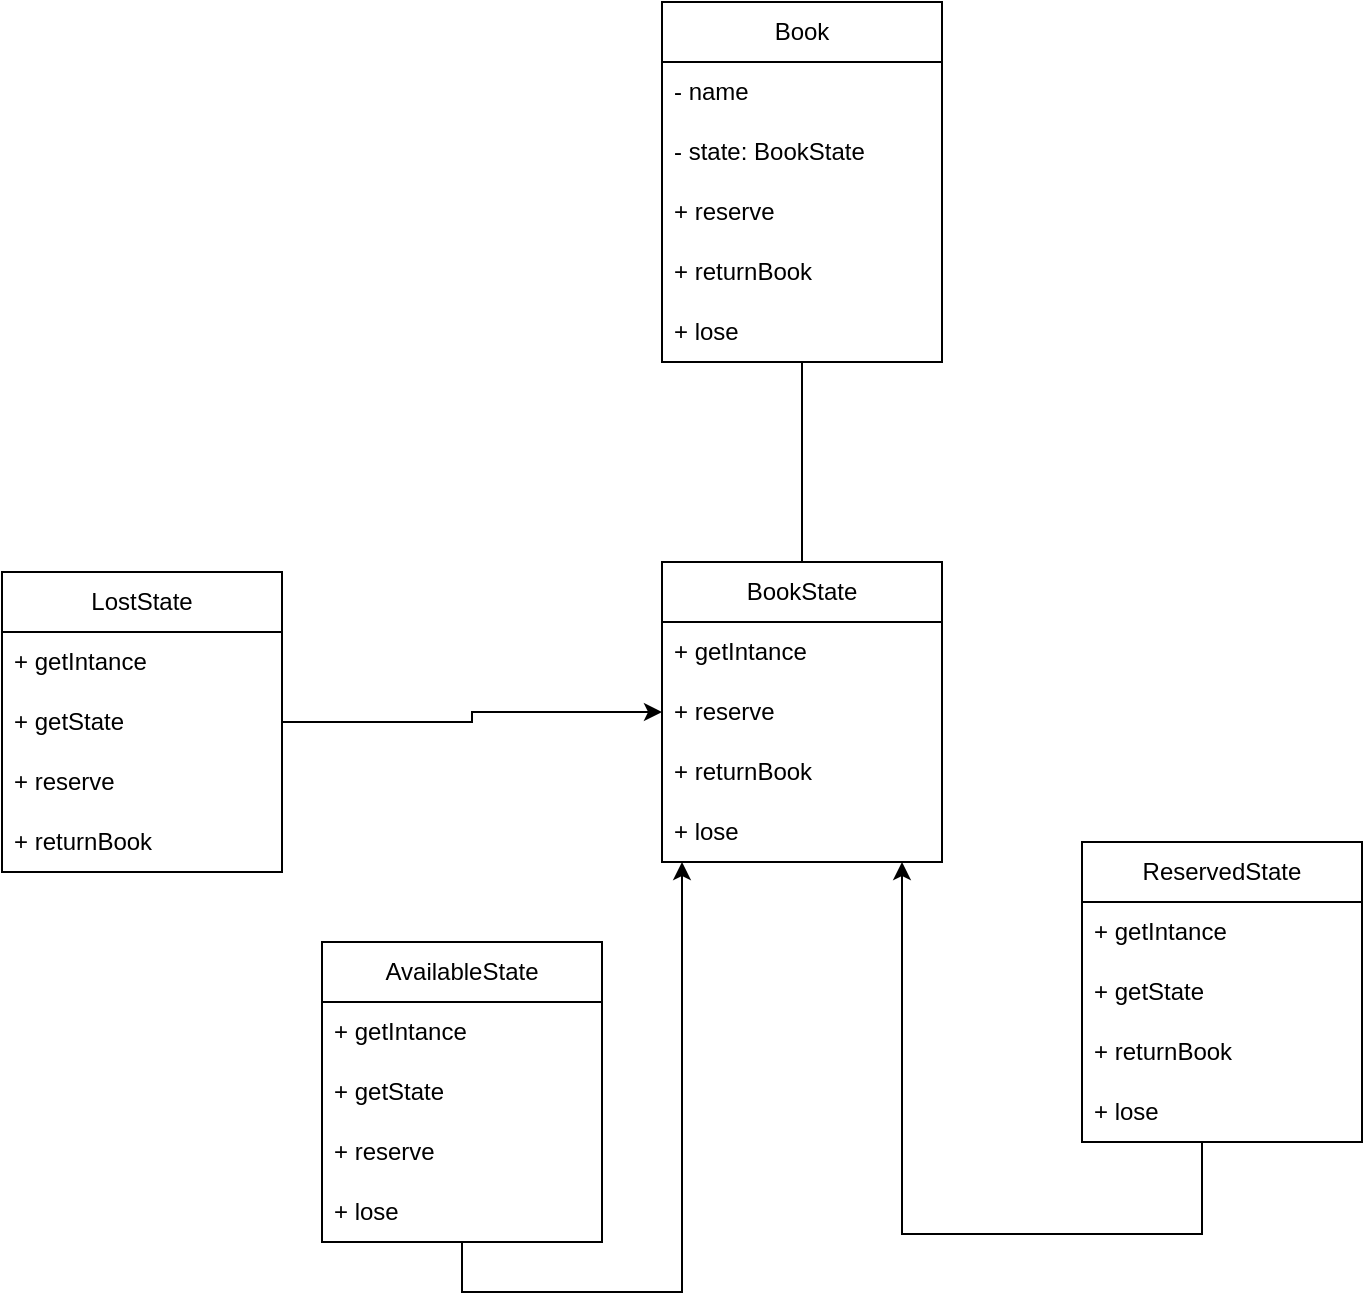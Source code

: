 <mxfile version="24.6.2" type="device">
  <diagram name="Página-1" id="cJL-EvHuhSjoFbNI82mK">
    <mxGraphModel dx="2420" dy="871" grid="1" gridSize="10" guides="1" tooltips="1" connect="1" arrows="1" fold="1" page="1" pageScale="1" pageWidth="827" pageHeight="1169" math="0" shadow="0">
      <root>
        <mxCell id="0" />
        <mxCell id="1" parent="0" />
        <mxCell id="Kn4mJ5_Dmjw2z3tw676m-1" value="BookState" style="swimlane;fontStyle=0;childLayout=stackLayout;horizontal=1;startSize=30;horizontalStack=0;resizeParent=1;resizeParentMax=0;resizeLast=0;collapsible=1;marginBottom=0;whiteSpace=wrap;html=1;" parent="1" vertex="1">
          <mxGeometry x="160" y="430" width="140" height="150" as="geometry" />
        </mxCell>
        <mxCell id="Kn4mJ5_Dmjw2z3tw676m-7" value="+ getIntance" style="text;strokeColor=none;fillColor=none;align=left;verticalAlign=middle;spacingLeft=4;spacingRight=4;overflow=hidden;points=[[0,0.5],[1,0.5]];portConstraint=eastwest;rotatable=0;whiteSpace=wrap;html=1;" parent="Kn4mJ5_Dmjw2z3tw676m-1" vertex="1">
          <mxGeometry y="30" width="140" height="30" as="geometry" />
        </mxCell>
        <mxCell id="Kn4mJ5_Dmjw2z3tw676m-2" value="+ reserve" style="text;strokeColor=none;fillColor=none;align=left;verticalAlign=middle;spacingLeft=4;spacingRight=4;overflow=hidden;points=[[0,0.5],[1,0.5]];portConstraint=eastwest;rotatable=0;whiteSpace=wrap;html=1;" parent="Kn4mJ5_Dmjw2z3tw676m-1" vertex="1">
          <mxGeometry y="60" width="140" height="30" as="geometry" />
        </mxCell>
        <mxCell id="Kn4mJ5_Dmjw2z3tw676m-5" value="+ returnBook" style="text;strokeColor=none;fillColor=none;align=left;verticalAlign=middle;spacingLeft=4;spacingRight=4;overflow=hidden;points=[[0,0.5],[1,0.5]];portConstraint=eastwest;rotatable=0;whiteSpace=wrap;html=1;" parent="Kn4mJ5_Dmjw2z3tw676m-1" vertex="1">
          <mxGeometry y="90" width="140" height="30" as="geometry" />
        </mxCell>
        <mxCell id="Kn4mJ5_Dmjw2z3tw676m-6" value="+ lose" style="text;strokeColor=none;fillColor=none;align=left;verticalAlign=middle;spacingLeft=4;spacingRight=4;overflow=hidden;points=[[0,0.5],[1,0.5]];portConstraint=eastwest;rotatable=0;whiteSpace=wrap;html=1;" parent="Kn4mJ5_Dmjw2z3tw676m-1" vertex="1">
          <mxGeometry y="120" width="140" height="30" as="geometry" />
        </mxCell>
        <mxCell id="Kn4mJ5_Dmjw2z3tw676m-9" value="Book" style="swimlane;fontStyle=0;childLayout=stackLayout;horizontal=1;startSize=30;horizontalStack=0;resizeParent=1;resizeParentMax=0;resizeLast=0;collapsible=1;marginBottom=0;whiteSpace=wrap;html=1;" parent="1" vertex="1">
          <mxGeometry x="160" y="150" width="140" height="180" as="geometry" />
        </mxCell>
        <mxCell id="Kn4mJ5_Dmjw2z3tw676m-10" value="- name" style="text;strokeColor=none;fillColor=none;align=left;verticalAlign=middle;spacingLeft=4;spacingRight=4;overflow=hidden;points=[[0,0.5],[1,0.5]];portConstraint=eastwest;rotatable=0;whiteSpace=wrap;html=1;" parent="Kn4mJ5_Dmjw2z3tw676m-9" vertex="1">
          <mxGeometry y="30" width="140" height="30" as="geometry" />
        </mxCell>
        <mxCell id="Kn4mJ5_Dmjw2z3tw676m-16" value="- state: BookState" style="text;strokeColor=none;fillColor=none;align=left;verticalAlign=middle;spacingLeft=4;spacingRight=4;overflow=hidden;points=[[0,0.5],[1,0.5]];portConstraint=eastwest;rotatable=0;whiteSpace=wrap;html=1;strokeWidth=0;" parent="Kn4mJ5_Dmjw2z3tw676m-9" vertex="1">
          <mxGeometry y="60" width="140" height="30" as="geometry" />
        </mxCell>
        <mxCell id="Kn4mJ5_Dmjw2z3tw676m-11" value="+ reserve" style="text;strokeColor=none;fillColor=none;align=left;verticalAlign=middle;spacingLeft=4;spacingRight=4;overflow=hidden;points=[[0,0.5],[1,0.5]];portConstraint=eastwest;rotatable=0;whiteSpace=wrap;html=1;" parent="Kn4mJ5_Dmjw2z3tw676m-9" vertex="1">
          <mxGeometry y="90" width="140" height="30" as="geometry" />
        </mxCell>
        <mxCell id="Kn4mJ5_Dmjw2z3tw676m-13" value="+ returnBook" style="text;strokeColor=none;fillColor=none;align=left;verticalAlign=middle;spacingLeft=4;spacingRight=4;overflow=hidden;points=[[0,0.5],[1,0.5]];portConstraint=eastwest;rotatable=0;whiteSpace=wrap;html=1;" parent="Kn4mJ5_Dmjw2z3tw676m-9" vertex="1">
          <mxGeometry y="120" width="140" height="30" as="geometry" />
        </mxCell>
        <mxCell id="Kn4mJ5_Dmjw2z3tw676m-14" value="+ lose" style="text;strokeColor=none;fillColor=none;align=left;verticalAlign=middle;spacingLeft=4;spacingRight=4;overflow=hidden;points=[[0,0.5],[1,0.5]];portConstraint=eastwest;rotatable=0;whiteSpace=wrap;html=1;" parent="Kn4mJ5_Dmjw2z3tw676m-9" vertex="1">
          <mxGeometry y="150" width="140" height="30" as="geometry" />
        </mxCell>
        <mxCell id="Kn4mJ5_Dmjw2z3tw676m-18" value="" style="endArrow=none;html=1;rounded=0;" parent="1" source="Kn4mJ5_Dmjw2z3tw676m-1" target="Kn4mJ5_Dmjw2z3tw676m-9" edge="1">
          <mxGeometry width="50" height="50" relative="1" as="geometry">
            <mxPoint x="390" y="450" as="sourcePoint" />
            <mxPoint x="440" y="400" as="targetPoint" />
          </mxGeometry>
        </mxCell>
        <mxCell id="Kn4mJ5_Dmjw2z3tw676m-35" style="edgeStyle=orthogonalEdgeStyle;rounded=0;orthogonalLoop=1;jettySize=auto;html=1;" parent="1" source="Kn4mJ5_Dmjw2z3tw676m-19" target="Kn4mJ5_Dmjw2z3tw676m-1" edge="1">
          <mxGeometry relative="1" as="geometry">
            <Array as="points">
              <mxPoint x="170" y="795" />
            </Array>
          </mxGeometry>
        </mxCell>
        <mxCell id="Kn4mJ5_Dmjw2z3tw676m-19" value="AvailableState" style="swimlane;fontStyle=0;childLayout=stackLayout;horizontal=1;startSize=30;horizontalStack=0;resizeParent=1;resizeParentMax=0;resizeLast=0;collapsible=1;marginBottom=0;whiteSpace=wrap;html=1;" parent="1" vertex="1">
          <mxGeometry x="-10" y="620" width="140" height="150" as="geometry" />
        </mxCell>
        <mxCell id="Kn4mJ5_Dmjw2z3tw676m-20" value="+ getIntance" style="text;strokeColor=none;fillColor=none;align=left;verticalAlign=middle;spacingLeft=4;spacingRight=4;overflow=hidden;points=[[0,0.5],[1,0.5]];portConstraint=eastwest;rotatable=0;whiteSpace=wrap;html=1;" parent="Kn4mJ5_Dmjw2z3tw676m-19" vertex="1">
          <mxGeometry y="30" width="140" height="30" as="geometry" />
        </mxCell>
        <mxCell id="Kn4mJ5_Dmjw2z3tw676m-26" value="+ getState" style="text;strokeColor=none;fillColor=none;align=left;verticalAlign=middle;spacingLeft=4;spacingRight=4;overflow=hidden;points=[[0,0.5],[1,0.5]];portConstraint=eastwest;rotatable=0;whiteSpace=wrap;html=1;" parent="Kn4mJ5_Dmjw2z3tw676m-19" vertex="1">
          <mxGeometry y="60" width="140" height="30" as="geometry" />
        </mxCell>
        <mxCell id="Kn4mJ5_Dmjw2z3tw676m-21" value="+ reserve" style="text;strokeColor=none;fillColor=none;align=left;verticalAlign=middle;spacingLeft=4;spacingRight=4;overflow=hidden;points=[[0,0.5],[1,0.5]];portConstraint=eastwest;rotatable=0;whiteSpace=wrap;html=1;" parent="Kn4mJ5_Dmjw2z3tw676m-19" vertex="1">
          <mxGeometry y="90" width="140" height="30" as="geometry" />
        </mxCell>
        <mxCell id="Kn4mJ5_Dmjw2z3tw676m-24" value="+ lose" style="text;strokeColor=none;fillColor=none;align=left;verticalAlign=middle;spacingLeft=4;spacingRight=4;overflow=hidden;points=[[0,0.5],[1,0.5]];portConstraint=eastwest;rotatable=0;whiteSpace=wrap;html=1;" parent="Kn4mJ5_Dmjw2z3tw676m-19" vertex="1">
          <mxGeometry y="120" width="140" height="30" as="geometry" />
        </mxCell>
        <mxCell id="Kn4mJ5_Dmjw2z3tw676m-36" style="edgeStyle=orthogonalEdgeStyle;rounded=0;orthogonalLoop=1;jettySize=auto;html=1;" parent="1" target="Kn4mJ5_Dmjw2z3tw676m-1" edge="1" source="Kn4mJ5_Dmjw2z3tw676m-27">
          <mxGeometry relative="1" as="geometry">
            <mxPoint x="430" y="765" as="sourcePoint" />
            <mxPoint x="270" y="550" as="targetPoint" />
            <Array as="points">
              <mxPoint x="430" y="766" />
              <mxPoint x="280" y="766" />
            </Array>
          </mxGeometry>
        </mxCell>
        <mxCell id="Kn4mJ5_Dmjw2z3tw676m-27" value="ReservedState" style="swimlane;fontStyle=0;childLayout=stackLayout;horizontal=1;startSize=30;horizontalStack=0;resizeParent=1;resizeParentMax=0;resizeLast=0;collapsible=1;marginBottom=0;whiteSpace=wrap;html=1;" parent="1" vertex="1">
          <mxGeometry x="370" y="570" width="140" height="150" as="geometry" />
        </mxCell>
        <mxCell id="Kn4mJ5_Dmjw2z3tw676m-28" value="+ getIntance" style="text;strokeColor=none;fillColor=none;align=left;verticalAlign=middle;spacingLeft=4;spacingRight=4;overflow=hidden;points=[[0,0.5],[1,0.5]];portConstraint=eastwest;rotatable=0;whiteSpace=wrap;html=1;" parent="Kn4mJ5_Dmjw2z3tw676m-27" vertex="1">
          <mxGeometry y="30" width="140" height="30" as="geometry" />
        </mxCell>
        <mxCell id="Kn4mJ5_Dmjw2z3tw676m-29" value="+ getState" style="text;strokeColor=none;fillColor=none;align=left;verticalAlign=middle;spacingLeft=4;spacingRight=4;overflow=hidden;points=[[0,0.5],[1,0.5]];portConstraint=eastwest;rotatable=0;whiteSpace=wrap;html=1;" parent="Kn4mJ5_Dmjw2z3tw676m-27" vertex="1">
          <mxGeometry y="60" width="140" height="30" as="geometry" />
        </mxCell>
        <mxCell id="Kn4mJ5_Dmjw2z3tw676m-32" value="+ returnBook" style="text;strokeColor=none;fillColor=none;align=left;verticalAlign=middle;spacingLeft=4;spacingRight=4;overflow=hidden;points=[[0,0.5],[1,0.5]];portConstraint=eastwest;rotatable=0;whiteSpace=wrap;html=1;" parent="Kn4mJ5_Dmjw2z3tw676m-27" vertex="1">
          <mxGeometry y="90" width="140" height="30" as="geometry" />
        </mxCell>
        <mxCell id="Kn4mJ5_Dmjw2z3tw676m-33" value="+ lose" style="text;strokeColor=none;fillColor=none;align=left;verticalAlign=middle;spacingLeft=4;spacingRight=4;overflow=hidden;points=[[0,0.5],[1,0.5]];portConstraint=eastwest;rotatable=0;whiteSpace=wrap;html=1;" parent="Kn4mJ5_Dmjw2z3tw676m-27" vertex="1">
          <mxGeometry y="120" width="140" height="30" as="geometry" />
        </mxCell>
        <mxCell id="Kn4mJ5_Dmjw2z3tw676m-45" style="edgeStyle=orthogonalEdgeStyle;rounded=0;orthogonalLoop=1;jettySize=auto;html=1;" parent="1" source="Kn4mJ5_Dmjw2z3tw676m-37" target="Kn4mJ5_Dmjw2z3tw676m-1" edge="1">
          <mxGeometry relative="1" as="geometry" />
        </mxCell>
        <mxCell id="Kn4mJ5_Dmjw2z3tw676m-37" value="LostState" style="swimlane;fontStyle=0;childLayout=stackLayout;horizontal=1;startSize=30;horizontalStack=0;resizeParent=1;resizeParentMax=0;resizeLast=0;collapsible=1;marginBottom=0;whiteSpace=wrap;html=1;" parent="1" vertex="1">
          <mxGeometry x="-170" y="435" width="140" height="150" as="geometry" />
        </mxCell>
        <mxCell id="Kn4mJ5_Dmjw2z3tw676m-38" value="+ getIntance" style="text;strokeColor=none;fillColor=none;align=left;verticalAlign=middle;spacingLeft=4;spacingRight=4;overflow=hidden;points=[[0,0.5],[1,0.5]];portConstraint=eastwest;rotatable=0;whiteSpace=wrap;html=1;" parent="Kn4mJ5_Dmjw2z3tw676m-37" vertex="1">
          <mxGeometry y="30" width="140" height="30" as="geometry" />
        </mxCell>
        <mxCell id="Kn4mJ5_Dmjw2z3tw676m-39" value="+ getState" style="text;strokeColor=none;fillColor=none;align=left;verticalAlign=middle;spacingLeft=4;spacingRight=4;overflow=hidden;points=[[0,0.5],[1,0.5]];portConstraint=eastwest;rotatable=0;whiteSpace=wrap;html=1;" parent="Kn4mJ5_Dmjw2z3tw676m-37" vertex="1">
          <mxGeometry y="60" width="140" height="30" as="geometry" />
        </mxCell>
        <mxCell id="Kn4mJ5_Dmjw2z3tw676m-40" value="+ reserve" style="text;strokeColor=none;fillColor=none;align=left;verticalAlign=middle;spacingLeft=4;spacingRight=4;overflow=hidden;points=[[0,0.5],[1,0.5]];portConstraint=eastwest;rotatable=0;whiteSpace=wrap;html=1;" parent="Kn4mJ5_Dmjw2z3tw676m-37" vertex="1">
          <mxGeometry y="90" width="140" height="30" as="geometry" />
        </mxCell>
        <mxCell id="Kn4mJ5_Dmjw2z3tw676m-42" value="+ returnBook" style="text;strokeColor=none;fillColor=none;align=left;verticalAlign=middle;spacingLeft=4;spacingRight=4;overflow=hidden;points=[[0,0.5],[1,0.5]];portConstraint=eastwest;rotatable=0;whiteSpace=wrap;html=1;" parent="Kn4mJ5_Dmjw2z3tw676m-37" vertex="1">
          <mxGeometry y="120" width="140" height="30" as="geometry" />
        </mxCell>
      </root>
    </mxGraphModel>
  </diagram>
</mxfile>
